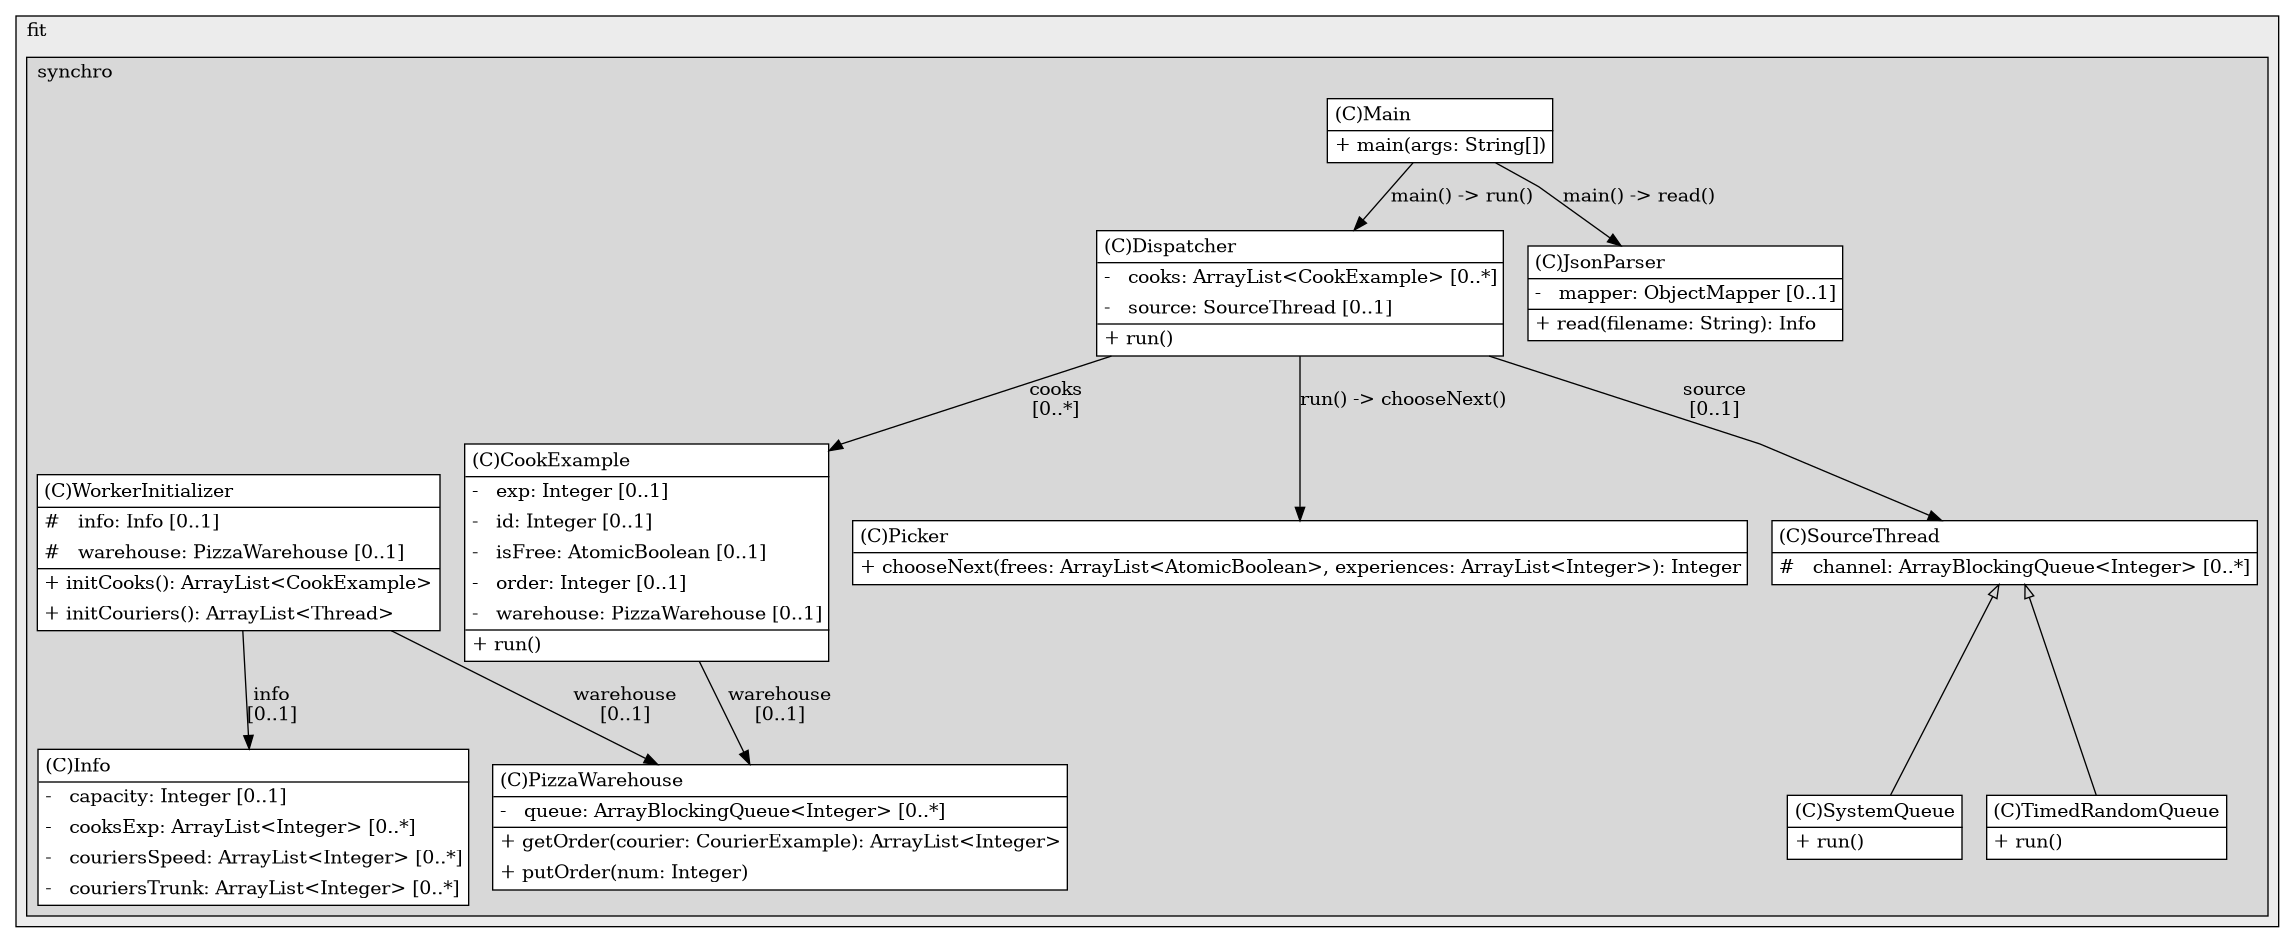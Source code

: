 @startuml

/' diagram meta data start
config=StructureConfiguration;
{
  "projectClassification": {
    "searchMode": "OpenProject", // OpenProject, AllProjects
    "includedProjects": "",
    "pathEndKeywords": "*.impl",
    "isClientPath": "",
    "isClientName": "",
    "isTestPath": "",
    "isTestName": "",
    "isMappingPath": "",
    "isMappingName": "",
    "isDataAccessPath": "",
    "isDataAccessName": "",
    "isDataStructurePath": "",
    "isDataStructureName": "",
    "isInterfaceStructuresPath": "",
    "isInterfaceStructuresName": "",
    "isEntryPointPath": "",
    "isEntryPointName": "",
    "treatFinalFieldsAsMandatory": false
  },
  "graphRestriction": {
    "classPackageExcludeFilter": "",
    "classPackageIncludeFilter": "",
    "classNameExcludeFilter": "",
    "classNameIncludeFilter": "",
    "methodNameExcludeFilter": "",
    "methodNameIncludeFilter": "",
    "removeByInheritance": "", // inheritance/annotation based filtering is done in a second step
    "removeByAnnotation": "",
    "removeByClassPackage": "", // cleanup the graph after inheritance/annotation based filtering is done
    "removeByClassName": "",
    "cutMappings": false,
    "cutEnum": true,
    "cutTests": true,
    "cutClient": true,
    "cutDataAccess": false,
    "cutInterfaceStructures": false,
    "cutDataStructures": false,
    "cutGetterAndSetter": true,
    "cutConstructors": true
  },
  "graphTraversal": {
    "forwardDepth": 6,
    "backwardDepth": 6,
    "classPackageExcludeFilter": "",
    "classPackageIncludeFilter": "",
    "classNameExcludeFilter": "",
    "classNameIncludeFilter": "",
    "methodNameExcludeFilter": "",
    "methodNameIncludeFilter": "",
    "hideMappings": false,
    "hideDataStructures": false,
    "hidePrivateMethods": true,
    "hideInterfaceCalls": true, // indirection: implementation -> interface (is hidden) -> implementation
    "onlyShowApplicationEntryPoints": false, // root node is included
    "useMethodCallsForStructureDiagram": "ForwardOnly" // ForwardOnly, BothDirections, No
  },
  "details": {
    "aggregation": "GroupByClass", // ByClass, GroupByClass, None
    "showClassGenericTypes": true,
    "showMethods": true,
    "showMethodParameterNames": true,
    "showMethodParameterTypes": true,
    "showMethodReturnType": true,
    "showPackageLevels": 2,
    "showDetailedClassStructure": true
  },
  "rootClass": "nsu.fit.synchro.Main",
  "extensionCallbackMethod": "" // qualified.class.name#methodName - signature: public static String method(String)
}
diagram meta data end '/



digraph g {
    rankdir="TB"
    splines=polyline
    

'nodes 
subgraph cluster_101393 { 
   	label=fit
	labeljust=l
	fillcolor="#ececec"
	style=filled
   
   subgraph cluster_153441459 { 
   	label=synchro
	labeljust=l
	fillcolor="#d8d8d8"
	style=filled
   
   CookExample1838257583[
	label=<<TABLE BORDER="1" CELLBORDER="0" CELLPADDING="4" CELLSPACING="0">
<TR><TD ALIGN="LEFT" >(C)CookExample</TD></TR>
<HR/>
<TR><TD ALIGN="LEFT" >-   exp: Integer [0..1]</TD></TR>
<TR><TD ALIGN="LEFT" >-   id: Integer [0..1]</TD></TR>
<TR><TD ALIGN="LEFT" >-   isFree: AtomicBoolean [0..1]</TD></TR>
<TR><TD ALIGN="LEFT" >-   order: Integer [0..1]</TD></TR>
<TR><TD ALIGN="LEFT" >-   warehouse: PizzaWarehouse [0..1]</TD></TR>
<HR/>
<TR><TD ALIGN="LEFT" >+ run()</TD></TR>
</TABLE>>
	style=filled
	margin=0
	shape=plaintext
	fillcolor="#FFFFFF"
];

Dispatcher1838257583[
	label=<<TABLE BORDER="1" CELLBORDER="0" CELLPADDING="4" CELLSPACING="0">
<TR><TD ALIGN="LEFT" >(C)Dispatcher</TD></TR>
<HR/>
<TR><TD ALIGN="LEFT" >-   cooks: ArrayList&lt;CookExample&gt; [0..*]</TD></TR>
<TR><TD ALIGN="LEFT" >-   source: SourceThread [0..1]</TD></TR>
<HR/>
<TR><TD ALIGN="LEFT" >+ run()</TD></TR>
</TABLE>>
	style=filled
	margin=0
	shape=plaintext
	fillcolor="#FFFFFF"
];

Info1838257583[
	label=<<TABLE BORDER="1" CELLBORDER="0" CELLPADDING="4" CELLSPACING="0">
<TR><TD ALIGN="LEFT" >(C)Info</TD></TR>
<HR/>
<TR><TD ALIGN="LEFT" >-   capacity: Integer [0..1]</TD></TR>
<TR><TD ALIGN="LEFT" >-   cooksExp: ArrayList&lt;Integer&gt; [0..*]</TD></TR>
<TR><TD ALIGN="LEFT" >-   couriersSpeed: ArrayList&lt;Integer&gt; [0..*]</TD></TR>
<TR><TD ALIGN="LEFT" >-   couriersTrunk: ArrayList&lt;Integer&gt; [0..*]</TD></TR>
</TABLE>>
	style=filled
	margin=0
	shape=plaintext
	fillcolor="#FFFFFF"
];

JsonParser1838257583[
	label=<<TABLE BORDER="1" CELLBORDER="0" CELLPADDING="4" CELLSPACING="0">
<TR><TD ALIGN="LEFT" >(C)JsonParser</TD></TR>
<HR/>
<TR><TD ALIGN="LEFT" >-   mapper: ObjectMapper [0..1]</TD></TR>
<HR/>
<TR><TD ALIGN="LEFT" >+ read(filename: String): Info</TD></TR>
</TABLE>>
	style=filled
	margin=0
	shape=plaintext
	fillcolor="#FFFFFF"
];

Main1838257583[
	label=<<TABLE BORDER="1" CELLBORDER="0" CELLPADDING="4" CELLSPACING="0">
<TR><TD ALIGN="LEFT" >(C)Main</TD></TR>
<HR/>
<TR><TD ALIGN="LEFT" >+ main(args: String[])</TD></TR>
</TABLE>>
	style=filled
	margin=0
	shape=plaintext
	fillcolor="#FFFFFF"
];

Picker1838257583[
	label=<<TABLE BORDER="1" CELLBORDER="0" CELLPADDING="4" CELLSPACING="0">
<TR><TD ALIGN="LEFT" >(C)Picker</TD></TR>
<HR/>
<TR><TD ALIGN="LEFT" >+ chooseNext(frees: ArrayList&lt;AtomicBoolean&gt;, experiences: ArrayList&lt;Integer&gt;): Integer</TD></TR>
</TABLE>>
	style=filled
	margin=0
	shape=plaintext
	fillcolor="#FFFFFF"
];

PizzaWarehouse1838257583[
	label=<<TABLE BORDER="1" CELLBORDER="0" CELLPADDING="4" CELLSPACING="0">
<TR><TD ALIGN="LEFT" >(C)PizzaWarehouse</TD></TR>
<HR/>
<TR><TD ALIGN="LEFT" >-   queue: ArrayBlockingQueue&lt;Integer&gt; [0..*]</TD></TR>
<HR/>
<TR><TD ALIGN="LEFT" >+ getOrder(courier: CourierExample): ArrayList&lt;Integer&gt;</TD></TR>
<TR><TD ALIGN="LEFT" >+ putOrder(num: Integer)</TD></TR>
</TABLE>>
	style=filled
	margin=0
	shape=plaintext
	fillcolor="#FFFFFF"
];

SourceThread1838257583[
	label=<<TABLE BORDER="1" CELLBORDER="0" CELLPADDING="4" CELLSPACING="0">
<TR><TD ALIGN="LEFT" >(C)SourceThread</TD></TR>
<HR/>
<TR><TD ALIGN="LEFT" >#   channel: ArrayBlockingQueue&lt;Integer&gt; [0..*]</TD></TR>
</TABLE>>
	style=filled
	margin=0
	shape=plaintext
	fillcolor="#FFFFFF"
];

SystemQueue1838257583[
	label=<<TABLE BORDER="1" CELLBORDER="0" CELLPADDING="4" CELLSPACING="0">
<TR><TD ALIGN="LEFT" >(C)SystemQueue</TD></TR>
<HR/>
<TR><TD ALIGN="LEFT" >+ run()</TD></TR>
</TABLE>>
	style=filled
	margin=0
	shape=plaintext
	fillcolor="#FFFFFF"
];

TimedRandomQueue1838257583[
	label=<<TABLE BORDER="1" CELLBORDER="0" CELLPADDING="4" CELLSPACING="0">
<TR><TD ALIGN="LEFT" >(C)TimedRandomQueue</TD></TR>
<HR/>
<TR><TD ALIGN="LEFT" >+ run()</TD></TR>
</TABLE>>
	style=filled
	margin=0
	shape=plaintext
	fillcolor="#FFFFFF"
];

WorkerInitializer1838257583[
	label=<<TABLE BORDER="1" CELLBORDER="0" CELLPADDING="4" CELLSPACING="0">
<TR><TD ALIGN="LEFT" >(C)WorkerInitializer</TD></TR>
<HR/>
<TR><TD ALIGN="LEFT" >#   info: Info [0..1]</TD></TR>
<TR><TD ALIGN="LEFT" >#   warehouse: PizzaWarehouse [0..1]</TD></TR>
<HR/>
<TR><TD ALIGN="LEFT" >+ initCooks(): ArrayList&lt;CookExample&gt;</TD></TR>
<TR><TD ALIGN="LEFT" >+ initCouriers(): ArrayList&lt;Thread&gt;</TD></TR>
</TABLE>>
	style=filled
	margin=0
	shape=plaintext
	fillcolor="#FFFFFF"
];
} 
} 

'edges    
CookExample1838257583 -> PizzaWarehouse1838257583[label="warehouse
[0..1]"];
Dispatcher1838257583 -> CookExample1838257583[label="cooks
[0..*]"];
Dispatcher1838257583 -> Picker1838257583[label="run() -> chooseNext()"];
Dispatcher1838257583 -> SourceThread1838257583[label="source
[0..1]"];
Main1838257583 -> Dispatcher1838257583[label="main() -> run()"];
Main1838257583 -> JsonParser1838257583[label="main() -> read()"];
SourceThread1838257583 -> SystemQueue1838257583[arrowhead=none, arrowtail=empty, dir=both];
SourceThread1838257583 -> TimedRandomQueue1838257583[arrowhead=none, arrowtail=empty, dir=both];
WorkerInitializer1838257583 -> Info1838257583[label="info
[0..1]"];
WorkerInitializer1838257583 -> PizzaWarehouse1838257583[label="warehouse
[0..1]"];
    
}
@enduml